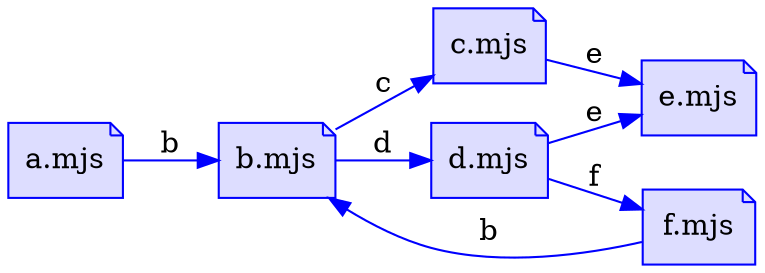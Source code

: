 strict digraph {
  bgcolor=transparent;
  rankdir=LR;

  "a" [label="a.mjs", shape=note, color=blue, fillcolor="#DDDDFF", style=filled];
  "b" [label="b.mjs", shape=note, color=blue, fillcolor="#DDDDFF", style=filled];
  "c" [label="c.mjs", shape=note, color=blue, fillcolor="#DDDDFF", style=filled];
  "d" [label="d.mjs", shape=note, color=blue, fillcolor="#DDDDFF", style=filled];
  "e" [label="e.mjs", shape=note, color=blue, fillcolor="#DDDDFF", style=filled];
  "f" [label="f.mjs", shape=note, color=blue, fillcolor="#DDDDFF", style=filled];

  "a" -> "b" [label=b, color=blue];
  "b" -> "d" [label=d, color=blue];
  "b" -> "c" [label=c, color=blue];
  "d" -> "e" [label=e, color=blue];
  "d" -> "f" [label=f, color=blue];
  "c" -> "e" [label=e, color=blue];
  "f" -> "b" [label=b, color=blue];
}
